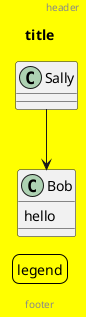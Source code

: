 {
  "sha1": "evedflswntayriz14yrwpi8nkvywskg",
  "insertion": {
    "when": "2024-06-01T09:03:05.153Z",
    "url": "https://forum.plantuml.net/11729/new-css-styling-is-not-recognized-in-class-diagrams",
    "user": "plantuml@gmail.com"
  }
}
@startuml
title title
legend legend
footer footer
header header
<style>
    document {
       BackGroundColor yellow
    }
</style>

class Bob {
hello
}

' also printed in blue
class Sally


Sally --> Bob
@enduml
